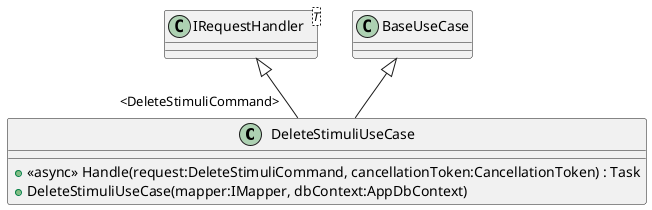@startuml
class DeleteStimuliUseCase {
    + <<async>> Handle(request:DeleteStimuliCommand, cancellationToken:CancellationToken) : Task
    + DeleteStimuliUseCase(mapper:IMapper, dbContext:AppDbContext)
}
class "IRequestHandler"<T> {
}
BaseUseCase <|-- DeleteStimuliUseCase
"IRequestHandler" <|-- "<DeleteStimuliCommand>" DeleteStimuliUseCase
@enduml
